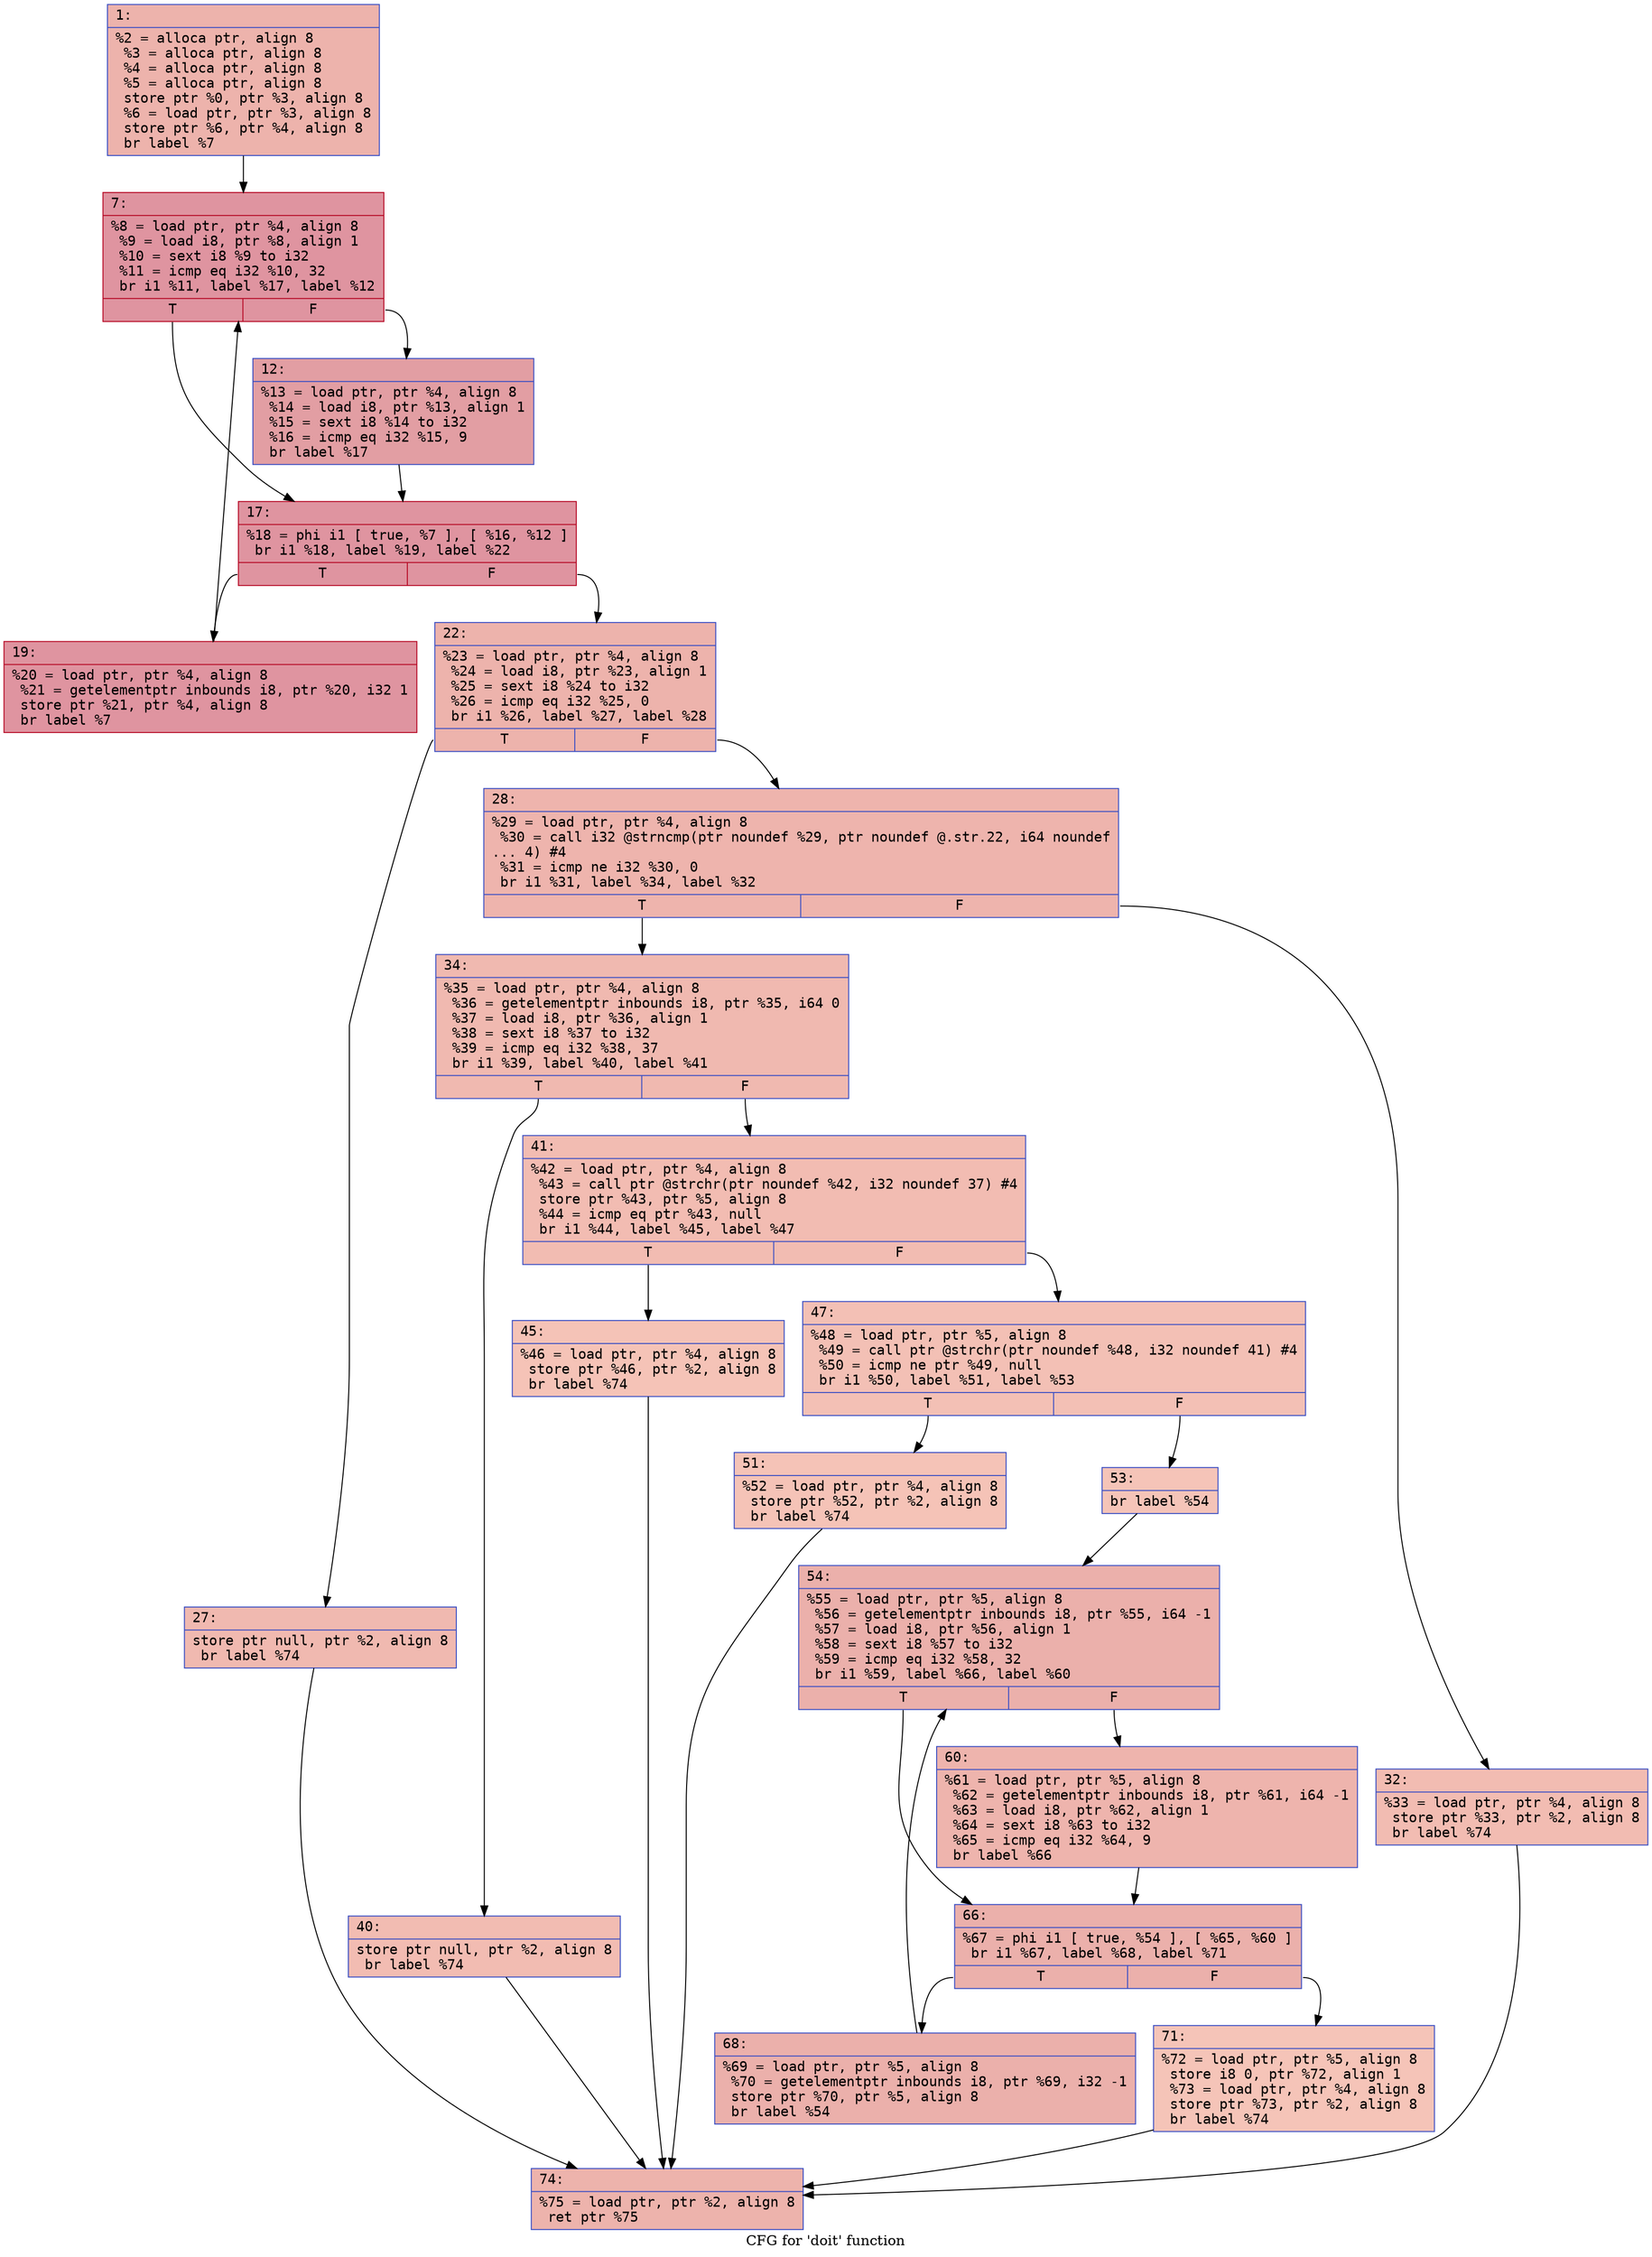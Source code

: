 digraph "CFG for 'doit' function" {
	label="CFG for 'doit' function";

	Node0x600003b0f5c0 [shape=record,color="#3d50c3ff", style=filled, fillcolor="#d6524470" fontname="Courier",label="{1:\l|  %2 = alloca ptr, align 8\l  %3 = alloca ptr, align 8\l  %4 = alloca ptr, align 8\l  %5 = alloca ptr, align 8\l  store ptr %0, ptr %3, align 8\l  %6 = load ptr, ptr %3, align 8\l  store ptr %6, ptr %4, align 8\l  br label %7\l}"];
	Node0x600003b0f5c0 -> Node0x600003b0f610[tooltip="1 -> 7\nProbability 100.00%" ];
	Node0x600003b0f610 [shape=record,color="#b70d28ff", style=filled, fillcolor="#b70d2870" fontname="Courier",label="{7:\l|  %8 = load ptr, ptr %4, align 8\l  %9 = load i8, ptr %8, align 1\l  %10 = sext i8 %9 to i32\l  %11 = icmp eq i32 %10, 32\l  br i1 %11, label %17, label %12\l|{<s0>T|<s1>F}}"];
	Node0x600003b0f610:s0 -> Node0x600003b0f6b0[tooltip="7 -> 17\nProbability 50.00%" ];
	Node0x600003b0f610:s1 -> Node0x600003b0f660[tooltip="7 -> 12\nProbability 50.00%" ];
	Node0x600003b0f660 [shape=record,color="#3d50c3ff", style=filled, fillcolor="#be242e70" fontname="Courier",label="{12:\l|  %13 = load ptr, ptr %4, align 8\l  %14 = load i8, ptr %13, align 1\l  %15 = sext i8 %14 to i32\l  %16 = icmp eq i32 %15, 9\l  br label %17\l}"];
	Node0x600003b0f660 -> Node0x600003b0f6b0[tooltip="12 -> 17\nProbability 100.00%" ];
	Node0x600003b0f6b0 [shape=record,color="#b70d28ff", style=filled, fillcolor="#b70d2870" fontname="Courier",label="{17:\l|  %18 = phi i1 [ true, %7 ], [ %16, %12 ]\l  br i1 %18, label %19, label %22\l|{<s0>T|<s1>F}}"];
	Node0x600003b0f6b0:s0 -> Node0x600003b0f700[tooltip="17 -> 19\nProbability 96.88%" ];
	Node0x600003b0f6b0:s1 -> Node0x600003b0f750[tooltip="17 -> 22\nProbability 3.12%" ];
	Node0x600003b0f700 [shape=record,color="#b70d28ff", style=filled, fillcolor="#b70d2870" fontname="Courier",label="{19:\l|  %20 = load ptr, ptr %4, align 8\l  %21 = getelementptr inbounds i8, ptr %20, i32 1\l  store ptr %21, ptr %4, align 8\l  br label %7\l}"];
	Node0x600003b0f700 -> Node0x600003b0f610[tooltip="19 -> 7\nProbability 100.00%" ];
	Node0x600003b0f750 [shape=record,color="#3d50c3ff", style=filled, fillcolor="#d6524470" fontname="Courier",label="{22:\l|  %23 = load ptr, ptr %4, align 8\l  %24 = load i8, ptr %23, align 1\l  %25 = sext i8 %24 to i32\l  %26 = icmp eq i32 %25, 0\l  br i1 %26, label %27, label %28\l|{<s0>T|<s1>F}}"];
	Node0x600003b0f750:s0 -> Node0x600003b0f7a0[tooltip="22 -> 27\nProbability 37.50%" ];
	Node0x600003b0f750:s1 -> Node0x600003b0f7f0[tooltip="22 -> 28\nProbability 62.50%" ];
	Node0x600003b0f7a0 [shape=record,color="#3d50c3ff", style=filled, fillcolor="#de614d70" fontname="Courier",label="{27:\l|  store ptr null, ptr %2, align 8\l  br label %74\l}"];
	Node0x600003b0f7a0 -> Node0x600003b0fc50[tooltip="27 -> 74\nProbability 100.00%" ];
	Node0x600003b0f7f0 [shape=record,color="#3d50c3ff", style=filled, fillcolor="#d8564670" fontname="Courier",label="{28:\l|  %29 = load ptr, ptr %4, align 8\l  %30 = call i32 @strncmp(ptr noundef %29, ptr noundef @.str.22, i64 noundef\l... 4) #4\l  %31 = icmp ne i32 %30, 0\l  br i1 %31, label %34, label %32\l|{<s0>T|<s1>F}}"];
	Node0x600003b0f7f0:s0 -> Node0x600003b0f890[tooltip="28 -> 34\nProbability 62.50%" ];
	Node0x600003b0f7f0:s1 -> Node0x600003b0f840[tooltip="28 -> 32\nProbability 37.50%" ];
	Node0x600003b0f840 [shape=record,color="#3d50c3ff", style=filled, fillcolor="#e1675170" fontname="Courier",label="{32:\l|  %33 = load ptr, ptr %4, align 8\l  store ptr %33, ptr %2, align 8\l  br label %74\l}"];
	Node0x600003b0f840 -> Node0x600003b0fc50[tooltip="32 -> 74\nProbability 100.00%" ];
	Node0x600003b0f890 [shape=record,color="#3d50c3ff", style=filled, fillcolor="#de614d70" fontname="Courier",label="{34:\l|  %35 = load ptr, ptr %4, align 8\l  %36 = getelementptr inbounds i8, ptr %35, i64 0\l  %37 = load i8, ptr %36, align 1\l  %38 = sext i8 %37 to i32\l  %39 = icmp eq i32 %38, 37\l  br i1 %39, label %40, label %41\l|{<s0>T|<s1>F}}"];
	Node0x600003b0f890:s0 -> Node0x600003b0f8e0[tooltip="34 -> 40\nProbability 50.00%" ];
	Node0x600003b0f890:s1 -> Node0x600003b0f930[tooltip="34 -> 41\nProbability 50.00%" ];
	Node0x600003b0f8e0 [shape=record,color="#3d50c3ff", style=filled, fillcolor="#e1675170" fontname="Courier",label="{40:\l|  store ptr null, ptr %2, align 8\l  br label %74\l}"];
	Node0x600003b0f8e0 -> Node0x600003b0fc50[tooltip="40 -> 74\nProbability 100.00%" ];
	Node0x600003b0f930 [shape=record,color="#3d50c3ff", style=filled, fillcolor="#e1675170" fontname="Courier",label="{41:\l|  %42 = load ptr, ptr %4, align 8\l  %43 = call ptr @strchr(ptr noundef %42, i32 noundef 37) #4\l  store ptr %43, ptr %5, align 8\l  %44 = icmp eq ptr %43, null\l  br i1 %44, label %45, label %47\l|{<s0>T|<s1>F}}"];
	Node0x600003b0f930:s0 -> Node0x600003b0f980[tooltip="41 -> 45\nProbability 37.50%" ];
	Node0x600003b0f930:s1 -> Node0x600003b0f9d0[tooltip="41 -> 47\nProbability 62.50%" ];
	Node0x600003b0f980 [shape=record,color="#3d50c3ff", style=filled, fillcolor="#e8765c70" fontname="Courier",label="{45:\l|  %46 = load ptr, ptr %4, align 8\l  store ptr %46, ptr %2, align 8\l  br label %74\l}"];
	Node0x600003b0f980 -> Node0x600003b0fc50[tooltip="45 -> 74\nProbability 100.00%" ];
	Node0x600003b0f9d0 [shape=record,color="#3d50c3ff", style=filled, fillcolor="#e5705870" fontname="Courier",label="{47:\l|  %48 = load ptr, ptr %5, align 8\l  %49 = call ptr @strchr(ptr noundef %48, i32 noundef 41) #4\l  %50 = icmp ne ptr %49, null\l  br i1 %50, label %51, label %53\l|{<s0>T|<s1>F}}"];
	Node0x600003b0f9d0:s0 -> Node0x600003b0fa20[tooltip="47 -> 51\nProbability 62.50%" ];
	Node0x600003b0f9d0:s1 -> Node0x600003b0fa70[tooltip="47 -> 53\nProbability 37.50%" ];
	Node0x600003b0fa20 [shape=record,color="#3d50c3ff", style=filled, fillcolor="#e8765c70" fontname="Courier",label="{51:\l|  %52 = load ptr, ptr %4, align 8\l  store ptr %52, ptr %2, align 8\l  br label %74\l}"];
	Node0x600003b0fa20 -> Node0x600003b0fc50[tooltip="51 -> 74\nProbability 100.00%" ];
	Node0x600003b0fa70 [shape=record,color="#3d50c3ff", style=filled, fillcolor="#e97a5f70" fontname="Courier",label="{53:\l|  br label %54\l}"];
	Node0x600003b0fa70 -> Node0x600003b0fac0[tooltip="53 -> 54\nProbability 100.00%" ];
	Node0x600003b0fac0 [shape=record,color="#3d50c3ff", style=filled, fillcolor="#d24b4070" fontname="Courier",label="{54:\l|  %55 = load ptr, ptr %5, align 8\l  %56 = getelementptr inbounds i8, ptr %55, i64 -1\l  %57 = load i8, ptr %56, align 1\l  %58 = sext i8 %57 to i32\l  %59 = icmp eq i32 %58, 32\l  br i1 %59, label %66, label %60\l|{<s0>T|<s1>F}}"];
	Node0x600003b0fac0:s0 -> Node0x600003b0fb60[tooltip="54 -> 66\nProbability 50.00%" ];
	Node0x600003b0fac0:s1 -> Node0x600003b0fb10[tooltip="54 -> 60\nProbability 50.00%" ];
	Node0x600003b0fb10 [shape=record,color="#3d50c3ff", style=filled, fillcolor="#d8564670" fontname="Courier",label="{60:\l|  %61 = load ptr, ptr %5, align 8\l  %62 = getelementptr inbounds i8, ptr %61, i64 -1\l  %63 = load i8, ptr %62, align 1\l  %64 = sext i8 %63 to i32\l  %65 = icmp eq i32 %64, 9\l  br label %66\l}"];
	Node0x600003b0fb10 -> Node0x600003b0fb60[tooltip="60 -> 66\nProbability 100.00%" ];
	Node0x600003b0fb60 [shape=record,color="#3d50c3ff", style=filled, fillcolor="#d24b4070" fontname="Courier",label="{66:\l|  %67 = phi i1 [ true, %54 ], [ %65, %60 ]\l  br i1 %67, label %68, label %71\l|{<s0>T|<s1>F}}"];
	Node0x600003b0fb60:s0 -> Node0x600003b0fbb0[tooltip="66 -> 68\nProbability 96.88%" ];
	Node0x600003b0fb60:s1 -> Node0x600003b0fc00[tooltip="66 -> 71\nProbability 3.12%" ];
	Node0x600003b0fbb0 [shape=record,color="#3d50c3ff", style=filled, fillcolor="#d24b4070" fontname="Courier",label="{68:\l|  %69 = load ptr, ptr %5, align 8\l  %70 = getelementptr inbounds i8, ptr %69, i32 -1\l  store ptr %70, ptr %5, align 8\l  br label %54\l}"];
	Node0x600003b0fbb0 -> Node0x600003b0fac0[tooltip="68 -> 54\nProbability 100.00%" ];
	Node0x600003b0fc00 [shape=record,color="#3d50c3ff", style=filled, fillcolor="#e97a5f70" fontname="Courier",label="{71:\l|  %72 = load ptr, ptr %5, align 8\l  store i8 0, ptr %72, align 1\l  %73 = load ptr, ptr %4, align 8\l  store ptr %73, ptr %2, align 8\l  br label %74\l}"];
	Node0x600003b0fc00 -> Node0x600003b0fc50[tooltip="71 -> 74\nProbability 100.00%" ];
	Node0x600003b0fc50 [shape=record,color="#3d50c3ff", style=filled, fillcolor="#d6524470" fontname="Courier",label="{74:\l|  %75 = load ptr, ptr %2, align 8\l  ret ptr %75\l}"];
}
